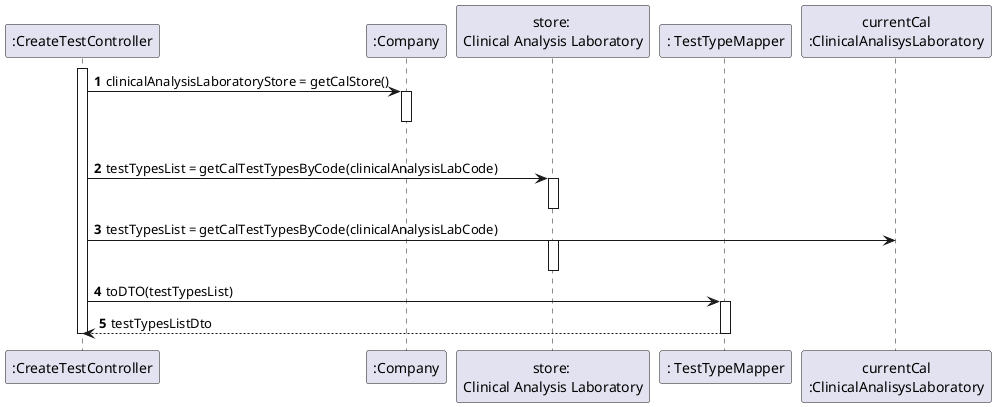@startuml
'https://plantuml.com/sequence-diagram
autonumber

participant ":CreateTestController" as CTRL
participant ":Company" as PLAT
participant "store: \nClinical Analysis Laboratory" as CALSTORE
participant ": TestTypeMapper" as TT_MAPPER
participant "currentCal\n:ClinicalAnalisysLaboratory" as CAL

activate CTRL
CTRL -> PLAT : clinicalAnalysisLaboratoryStore = getCalStore()
activate PLAT
|||
deactivate PLAT


CTRL -> CALSTORE : testTypesList = getCalTestTypesByCode(clinicalAnalysisLabCode)
activate CALSTORE
deactivate CALSTORE

CTRL -> CAL : testTypesList = getCalTestTypesByCode(clinicalAnalysisLabCode)
activate CALSTORE
deactivate CALSTORE

CTRL -> TT_MAPPER : toDTO(testTypesList)
activate TT_MAPPER

CTRL<-- TT_MAPPER : testTypesListDto
deactivate TT_MAPPER
deactivate CTRL

@enduml